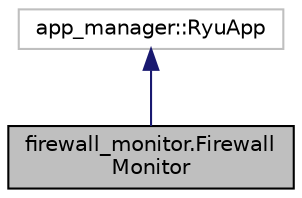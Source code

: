 digraph "firewall_monitor.FirewallMonitor"
{
  edge [fontname="Helvetica",fontsize="10",labelfontname="Helvetica",labelfontsize="10"];
  node [fontname="Helvetica",fontsize="10",shape=record];
  Node0 [label="firewall_monitor.Firewall\lMonitor",height=0.2,width=0.4,color="black", fillcolor="grey75", style="filled", fontcolor="black"];
  Node1 -> Node0 [dir="back",color="midnightblue",fontsize="10",style="solid",fontname="Helvetica"];
  Node1 [label="app_manager::RyuApp",height=0.2,width=0.4,color="grey75", fillcolor="white", style="filled"];
}
